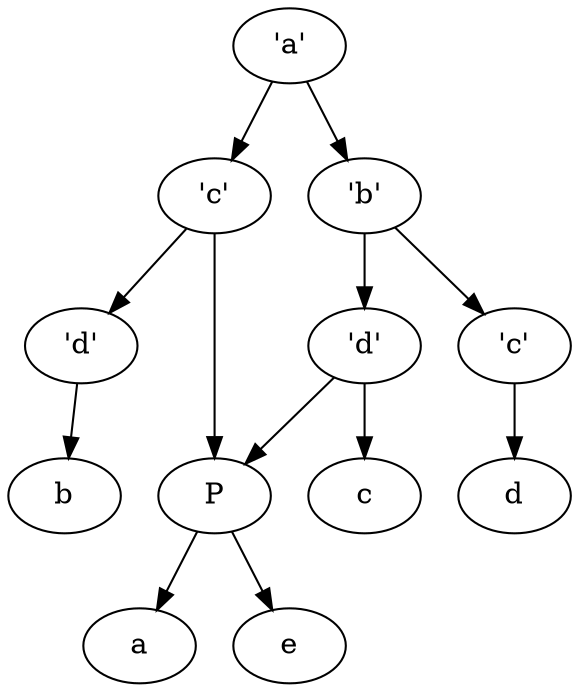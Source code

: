 digraph {
  0 -> 1
  0 -> 2
  1 -> 3
  1 -> 4
  2 -> 5
  2 -> 6
  3 -> 7
  4 -> 8
  4 -> 9
  5 -> 10
  5 -> 4
  6 -> 11
  0 [label="'a'"]
  1 [label="'c'"]
  2 [label="'b'"]
  3 [label="'d'"]
  4 [label="P"]
  5 [label="'d'"]
  6 [label="'c'"]
  7 [label="b"]
  8 [label="a"]
  9 [label="e"]
  10 [label="c"]
  11 [label="d"]
}
